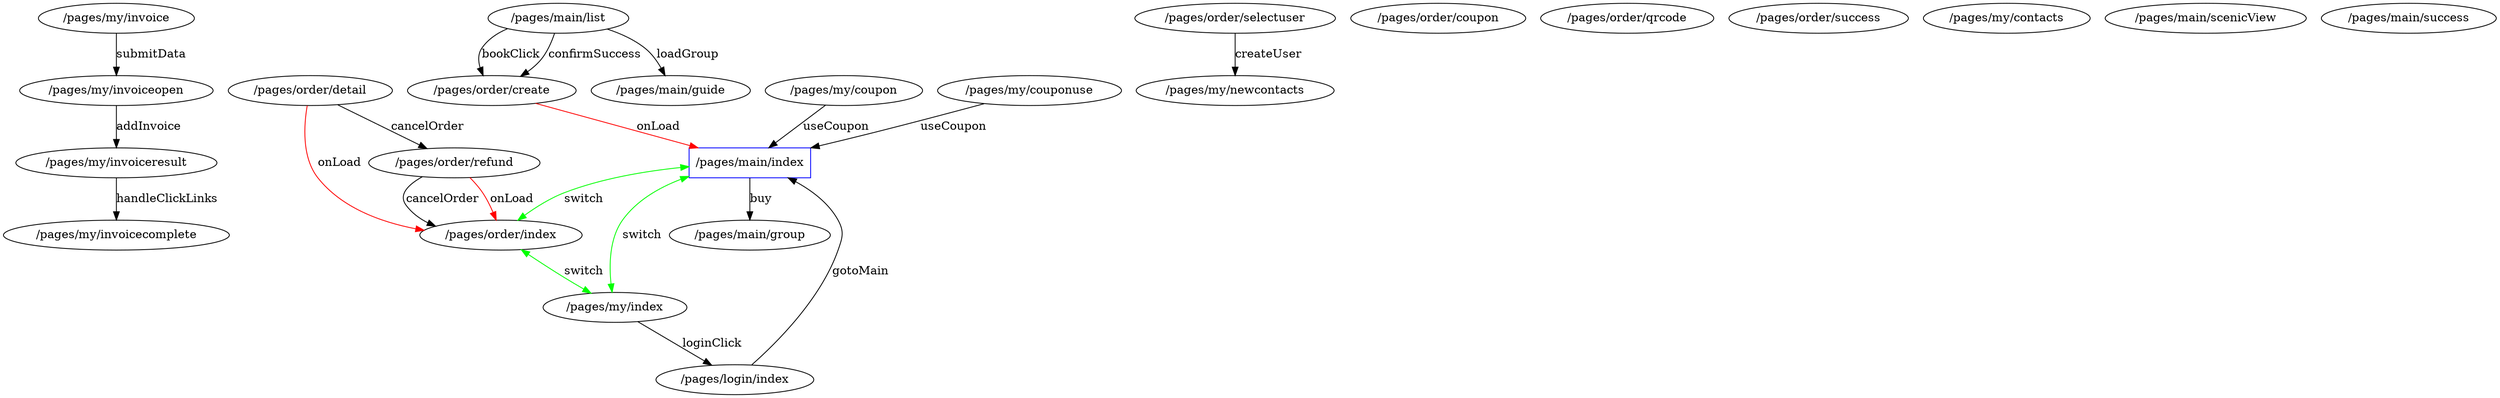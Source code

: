// UI State Transfer Diagram
digraph {
	"/pages/my/invoiceopen" [label="/pages/my/invoiceopen"]
	"/pages/my/couponuse" [label="/pages/my/couponuse"]
	"/pages/main/list" [label="/pages/main/list"]
	"/pages/my/newcontacts" [label="/pages/my/newcontacts"]
	"/pages/order/refund" [label="/pages/order/refund"]
	"/pages/my/index" [label="/pages/my/index"]
	"/pages/order/detail" [label="/pages/order/detail"]
	"/pages/main/index" [label="/pages/main/index" color=blue shape=rectangle]
	"/pages/order/coupon" [label="/pages/order/coupon"]
	"/pages/order/index" [label="/pages/order/index"]
	"/pages/order/qrcode" [label="/pages/order/qrcode"]
	"/pages/order/success" [label="/pages/order/success"]
	"/pages/login/index" [label="/pages/login/index"]
	"/pages/main/guide" [label="/pages/main/guide"]
	"/pages/main/group" [label="/pages/main/group"]
	"/pages/my/invoicecomplete" [label="/pages/my/invoicecomplete"]
	"/pages/order/create" [label="/pages/order/create"]
	"/pages/my/contacts" [label="/pages/my/contacts"]
	"/pages/my/invoiceresult" [label="/pages/my/invoiceresult"]
	"/pages/main/scenicView" [label="/pages/main/scenicView"]
	"/pages/main/success" [label="/pages/main/success"]
	"/pages/my/invoice" [label="/pages/my/invoice"]
	"/pages/order/selectuser" [label="/pages/order/selectuser"]
	"/pages/my/coupon" [label="/pages/my/coupon"]
	"/pages/main/index" -> "/pages/order/index" [label=switch color=green dir=both]
	"/pages/main/index" -> "/pages/my/index" [label=switch color=green dir=both]
	"/pages/order/index" -> "/pages/my/index" [label=switch color=green dir=both]
	"/pages/main/index" -> "/pages/main/group" [label=buy]
	"/pages/main/list" -> "/pages/order/create" [label=bookClick]
	"/pages/main/list" -> "/pages/order/create" [label=confirmSuccess]
	"/pages/main/list" -> "/pages/main/guide" [label=loadGroup]
	"/pages/my/index" -> "/pages/login/index" [label=loginClick]
	"/pages/order/create" -> "/pages/main/index" [label=onLoad color=red]
	"/pages/order/selectuser" -> "/pages/my/newcontacts" [label=createUser]
	"/pages/order/detail" -> "/pages/order/index" [label=onLoad color=red]
	"/pages/order/detail" -> "/pages/order/refund" [label=cancelOrder]
	"/pages/login/index" -> "/pages/main/index" [label=gotoMain]
	"/pages/my/invoice" -> "/pages/my/invoiceopen" [label=submitData]
	"/pages/my/invoiceopen" -> "/pages/my/invoiceresult" [label=addInvoice]
	"/pages/my/invoiceresult" -> "/pages/my/invoicecomplete" [label=handleClickLinks]
	"/pages/my/coupon" -> "/pages/main/index" [label=useCoupon]
	"/pages/my/couponuse" -> "/pages/main/index" [label=useCoupon]
	"/pages/order/refund" -> "/pages/order/index" [label=onLoad color=red]
	"/pages/order/refund" -> "/pages/order/index" [label=cancelOrder]
}
